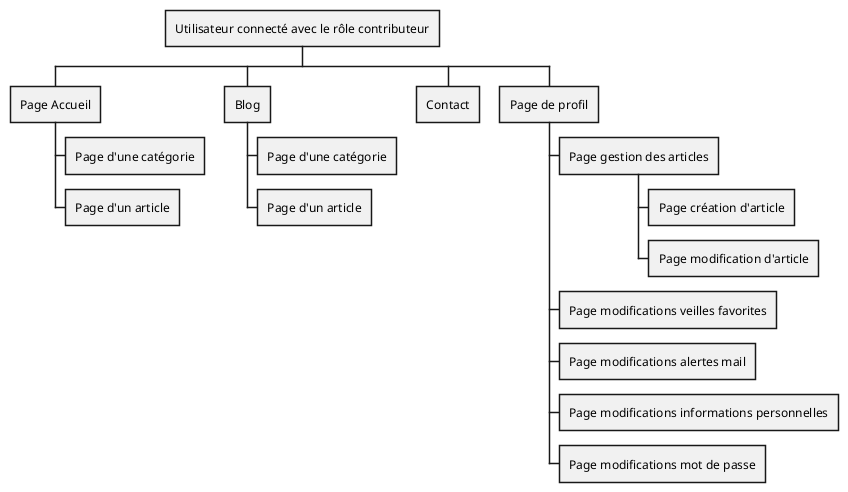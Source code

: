 @startwbs
+ Utilisateur connecté avec le rôle contributeur
++ Page Accueil
+++ Page d'une catégorie
+++ Page d'un article
++ Blog
+++ Page d'une catégorie
+++ Page d'un article
++ Contact
++ Page de profil
+++ Page gestion des articles
++++ Page création d'article
++++ Page modification d'article
+++ Page modifications veilles favorites
+++ Page modifications alertes mail
+++ Page modifications informations personnelles
+++ Page modifications mot de passe
@endwbs
